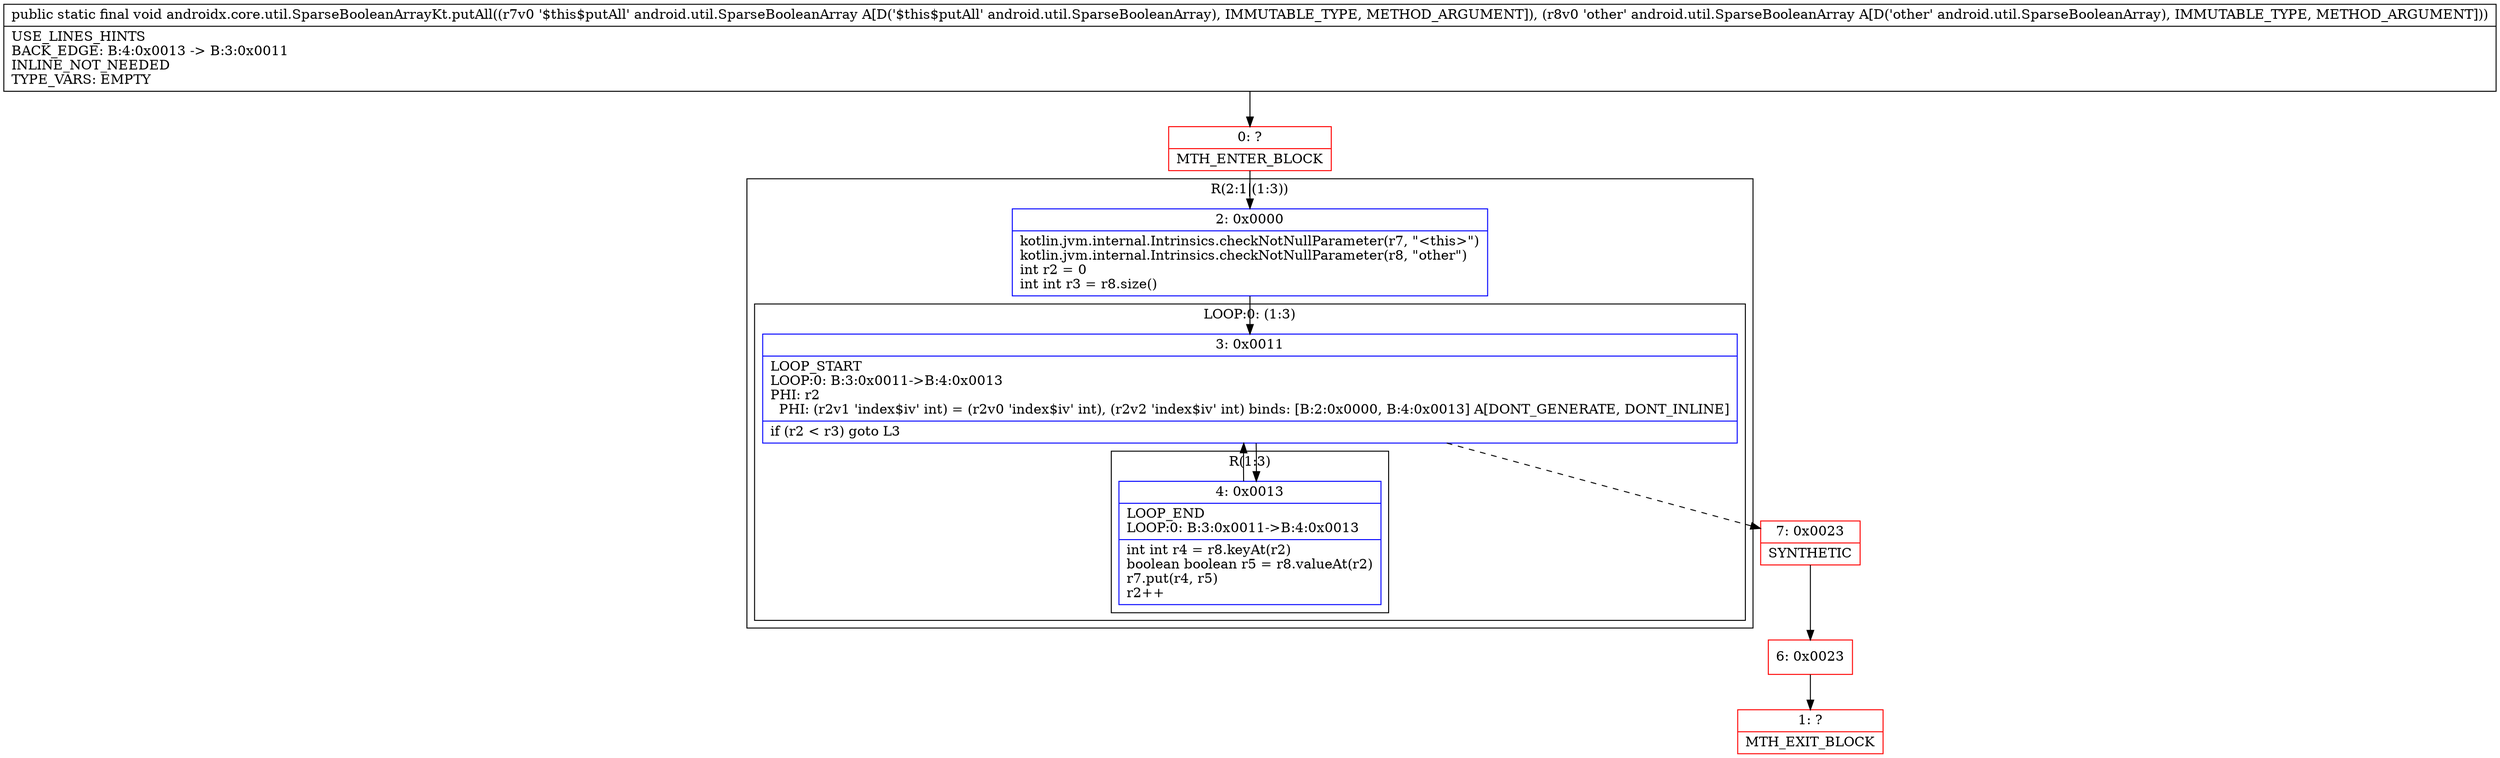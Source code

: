 digraph "CFG forandroidx.core.util.SparseBooleanArrayKt.putAll(Landroid\/util\/SparseBooleanArray;Landroid\/util\/SparseBooleanArray;)V" {
subgraph cluster_Region_135610291 {
label = "R(2:1|(1:3))";
node [shape=record,color=blue];
Node_2 [shape=record,label="{2\:\ 0x0000|kotlin.jvm.internal.Intrinsics.checkNotNullParameter(r7, \"\<this\>\")\lkotlin.jvm.internal.Intrinsics.checkNotNullParameter(r8, \"other\")\lint r2 = 0\lint int r3 = r8.size()\l}"];
subgraph cluster_LoopRegion_104832131 {
label = "LOOP:0: (1:3)";
node [shape=record,color=blue];
Node_3 [shape=record,label="{3\:\ 0x0011|LOOP_START\lLOOP:0: B:3:0x0011\-\>B:4:0x0013\lPHI: r2 \l  PHI: (r2v1 'index$iv' int) = (r2v0 'index$iv' int), (r2v2 'index$iv' int) binds: [B:2:0x0000, B:4:0x0013] A[DONT_GENERATE, DONT_INLINE]\l|if (r2 \< r3) goto L3\l}"];
subgraph cluster_Region_498239801 {
label = "R(1:3)";
node [shape=record,color=blue];
Node_4 [shape=record,label="{4\:\ 0x0013|LOOP_END\lLOOP:0: B:3:0x0011\-\>B:4:0x0013\l|int int r4 = r8.keyAt(r2)\lboolean boolean r5 = r8.valueAt(r2)\lr7.put(r4, r5)\lr2++\l}"];
}
}
}
Node_0 [shape=record,color=red,label="{0\:\ ?|MTH_ENTER_BLOCK\l}"];
Node_7 [shape=record,color=red,label="{7\:\ 0x0023|SYNTHETIC\l}"];
Node_6 [shape=record,color=red,label="{6\:\ 0x0023}"];
Node_1 [shape=record,color=red,label="{1\:\ ?|MTH_EXIT_BLOCK\l}"];
MethodNode[shape=record,label="{public static final void androidx.core.util.SparseBooleanArrayKt.putAll((r7v0 '$this$putAll' android.util.SparseBooleanArray A[D('$this$putAll' android.util.SparseBooleanArray), IMMUTABLE_TYPE, METHOD_ARGUMENT]), (r8v0 'other' android.util.SparseBooleanArray A[D('other' android.util.SparseBooleanArray), IMMUTABLE_TYPE, METHOD_ARGUMENT]))  | USE_LINES_HINTS\lBACK_EDGE: B:4:0x0013 \-\> B:3:0x0011\lINLINE_NOT_NEEDED\lTYPE_VARS: EMPTY\l}"];
MethodNode -> Node_0;Node_2 -> Node_3;
Node_3 -> Node_4;
Node_3 -> Node_7[style=dashed];
Node_4 -> Node_3;
Node_0 -> Node_2;
Node_7 -> Node_6;
Node_6 -> Node_1;
}

